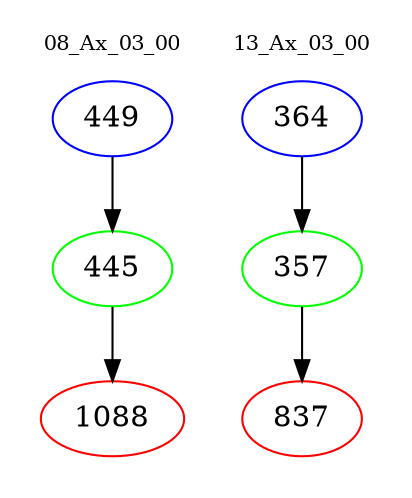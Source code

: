 digraph{
subgraph cluster_0 {
color = white
label = "08_Ax_03_00";
fontsize=10;
T0_449 [label="449", color="blue"]
T0_449 -> T0_445 [color="black"]
T0_445 [label="445", color="green"]
T0_445 -> T0_1088 [color="black"]
T0_1088 [label="1088", color="red"]
}
subgraph cluster_1 {
color = white
label = "13_Ax_03_00";
fontsize=10;
T1_364 [label="364", color="blue"]
T1_364 -> T1_357 [color="black"]
T1_357 [label="357", color="green"]
T1_357 -> T1_837 [color="black"]
T1_837 [label="837", color="red"]
}
}
